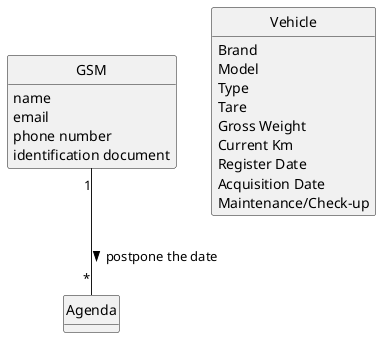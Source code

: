 @startuml
skinparam monochrome true
skinparam packageStyle rectangle
skinparam shadowing false
'skinparam linetype ortho
'left to right direction
skinparam classAttributeIconSize 0
hide circle
hide methods

'title Domain Model

'class Platform {
'  -description
'}


class GSM{
    name
    email
    phone number
    identification document
}


class Vehicle{
    Brand
    Model
    Type
    Tare
    Gross Weight
    Current Km
    Register Date
    Acquisition Date
    Maintenance/Check-up
}

class Agenda{

}



GSM "1" -- "*" "Agenda" : postpone the date >



@enduml